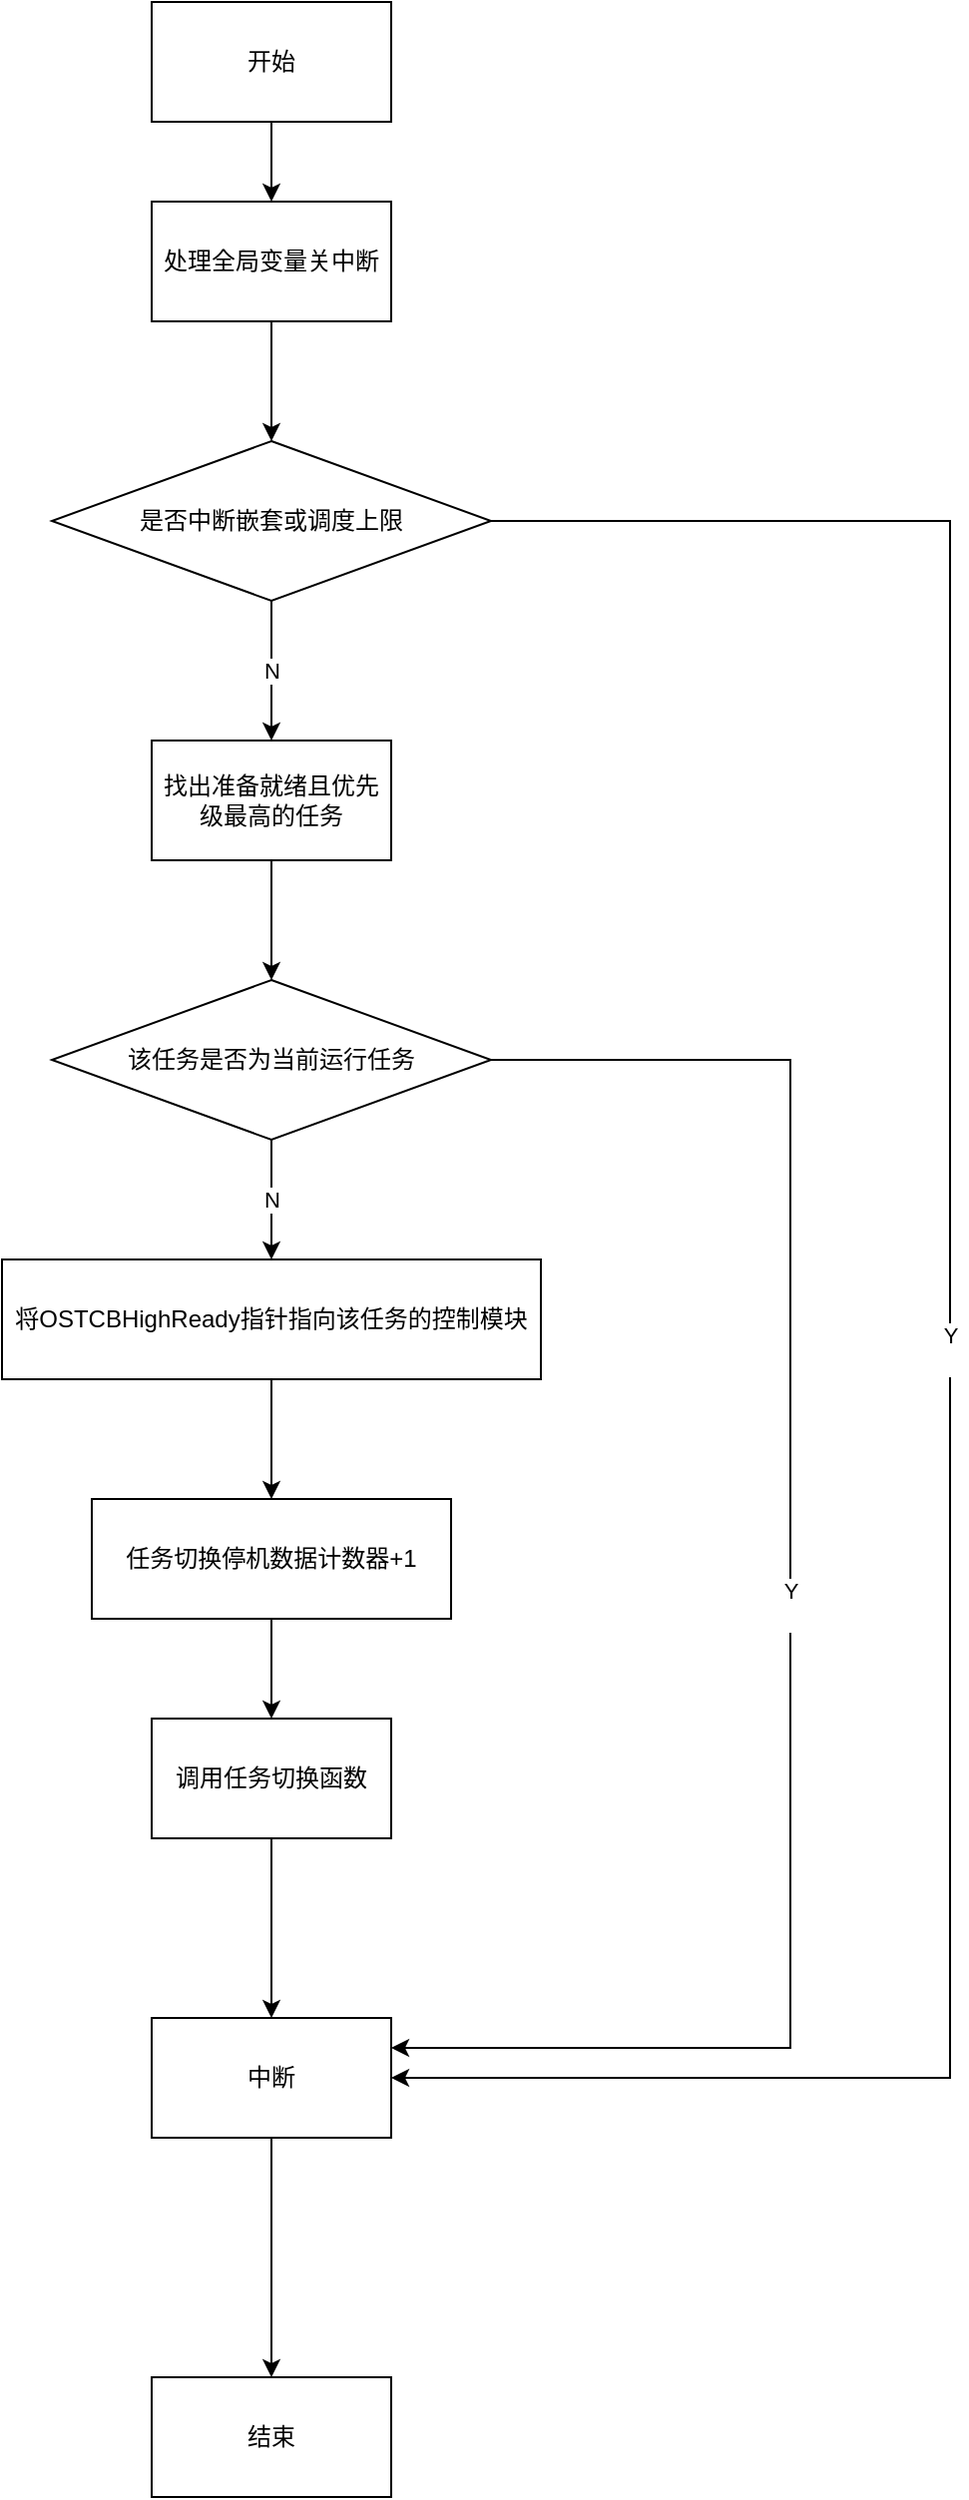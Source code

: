 <mxfile version="24.4.6" type="github">
  <diagram id="C5RBs43oDa-KdzZeNtuy" name="Page-1">
    <mxGraphModel dx="1050" dy="1691" grid="1" gridSize="10" guides="1" tooltips="1" connect="1" arrows="1" fold="1" page="1" pageScale="1" pageWidth="827" pageHeight="1169" math="0" shadow="0">
      <root>
        <mxCell id="WIyWlLk6GJQsqaUBKTNV-0" />
        <mxCell id="WIyWlLk6GJQsqaUBKTNV-1" parent="WIyWlLk6GJQsqaUBKTNV-0" />
        <mxCell id="A5-QNZRgNm4B5PNgfIuX-0" value="开始" style="rounded=0;whiteSpace=wrap;html=1;" vertex="1" parent="WIyWlLk6GJQsqaUBKTNV-1">
          <mxGeometry x="160" y="-280" width="120" height="60" as="geometry" />
        </mxCell>
        <mxCell id="A5-QNZRgNm4B5PNgfIuX-1" value="处理全局变量关中断" style="rounded=0;whiteSpace=wrap;html=1;" vertex="1" parent="WIyWlLk6GJQsqaUBKTNV-1">
          <mxGeometry x="160" y="-180" width="120" height="60" as="geometry" />
        </mxCell>
        <mxCell id="A5-QNZRgNm4B5PNgfIuX-2" value="是否中断嵌套或调度上限" style="rhombus;whiteSpace=wrap;html=1;" vertex="1" parent="WIyWlLk6GJQsqaUBKTNV-1">
          <mxGeometry x="110" y="-60" width="220" height="80" as="geometry" />
        </mxCell>
        <mxCell id="A5-QNZRgNm4B5PNgfIuX-5" value="" style="endArrow=classic;html=1;rounded=0;entryX=0.5;entryY=0;entryDx=0;entryDy=0;exitX=0.5;exitY=1;exitDx=0;exitDy=0;" edge="1" parent="WIyWlLk6GJQsqaUBKTNV-1" source="A5-QNZRgNm4B5PNgfIuX-1" target="A5-QNZRgNm4B5PNgfIuX-2">
          <mxGeometry width="50" height="50" relative="1" as="geometry">
            <mxPoint x="200" y="-20" as="sourcePoint" />
            <mxPoint x="250" y="-70" as="targetPoint" />
          </mxGeometry>
        </mxCell>
        <mxCell id="A5-QNZRgNm4B5PNgfIuX-6" value="" style="endArrow=classic;html=1;rounded=0;exitX=0.5;exitY=1;exitDx=0;exitDy=0;entryX=0.5;entryY=0;entryDx=0;entryDy=0;" edge="1" parent="WIyWlLk6GJQsqaUBKTNV-1" source="A5-QNZRgNm4B5PNgfIuX-0" target="A5-QNZRgNm4B5PNgfIuX-1">
          <mxGeometry width="50" height="50" relative="1" as="geometry">
            <mxPoint x="190" y="-180" as="sourcePoint" />
            <mxPoint x="280" y="-210" as="targetPoint" />
          </mxGeometry>
        </mxCell>
        <mxCell id="A5-QNZRgNm4B5PNgfIuX-7" value="找出准备就绪且优先级最高的任务" style="rounded=0;whiteSpace=wrap;html=1;" vertex="1" parent="WIyWlLk6GJQsqaUBKTNV-1">
          <mxGeometry x="160" y="90" width="120" height="60" as="geometry" />
        </mxCell>
        <mxCell id="A5-QNZRgNm4B5PNgfIuX-8" value="" style="endArrow=classic;html=1;rounded=0;exitX=0.5;exitY=1;exitDx=0;exitDy=0;" edge="1" parent="WIyWlLk6GJQsqaUBKTNV-1" source="A5-QNZRgNm4B5PNgfIuX-2" target="A5-QNZRgNm4B5PNgfIuX-7">
          <mxGeometry relative="1" as="geometry">
            <mxPoint x="170" y="150" as="sourcePoint" />
            <mxPoint x="270" y="150" as="targetPoint" />
          </mxGeometry>
        </mxCell>
        <mxCell id="A5-QNZRgNm4B5PNgfIuX-9" value="N" style="edgeLabel;resizable=0;html=1;;align=center;verticalAlign=middle;" connectable="0" vertex="1" parent="A5-QNZRgNm4B5PNgfIuX-8">
          <mxGeometry relative="1" as="geometry" />
        </mxCell>
        <mxCell id="A5-QNZRgNm4B5PNgfIuX-10" value="该任务是否为当前运行任务" style="rhombus;whiteSpace=wrap;html=1;" vertex="1" parent="WIyWlLk6GJQsqaUBKTNV-1">
          <mxGeometry x="110" y="210" width="220" height="80" as="geometry" />
        </mxCell>
        <mxCell id="A5-QNZRgNm4B5PNgfIuX-11" value="" style="endArrow=classic;html=1;rounded=0;exitX=0.5;exitY=1;exitDx=0;exitDy=0;entryX=0.5;entryY=0;entryDx=0;entryDy=0;" edge="1" parent="WIyWlLk6GJQsqaUBKTNV-1" source="A5-QNZRgNm4B5PNgfIuX-7" target="A5-QNZRgNm4B5PNgfIuX-10">
          <mxGeometry width="50" height="50" relative="1" as="geometry">
            <mxPoint x="200" y="280" as="sourcePoint" />
            <mxPoint x="250" y="230" as="targetPoint" />
          </mxGeometry>
        </mxCell>
        <mxCell id="A5-QNZRgNm4B5PNgfIuX-12" value="将OSTCBHighReady指针指向该任务的控制模块" style="rounded=0;whiteSpace=wrap;html=1;" vertex="1" parent="WIyWlLk6GJQsqaUBKTNV-1">
          <mxGeometry x="85" y="350" width="270" height="60" as="geometry" />
        </mxCell>
        <mxCell id="A5-QNZRgNm4B5PNgfIuX-13" value="" style="endArrow=classic;html=1;rounded=0;exitX=0.5;exitY=1;exitDx=0;exitDy=0;entryX=0.5;entryY=0;entryDx=0;entryDy=0;" edge="1" parent="WIyWlLk6GJQsqaUBKTNV-1" source="A5-QNZRgNm4B5PNgfIuX-10" target="A5-QNZRgNm4B5PNgfIuX-12">
          <mxGeometry relative="1" as="geometry">
            <mxPoint x="170" y="350" as="sourcePoint" />
            <mxPoint x="270" y="350" as="targetPoint" />
          </mxGeometry>
        </mxCell>
        <mxCell id="A5-QNZRgNm4B5PNgfIuX-14" value="N" style="edgeLabel;resizable=0;html=1;;align=center;verticalAlign=middle;" connectable="0" vertex="1" parent="A5-QNZRgNm4B5PNgfIuX-13">
          <mxGeometry relative="1" as="geometry" />
        </mxCell>
        <mxCell id="A5-QNZRgNm4B5PNgfIuX-15" value="任务切换停机数据计数器+1" style="rounded=0;whiteSpace=wrap;html=1;" vertex="1" parent="WIyWlLk6GJQsqaUBKTNV-1">
          <mxGeometry x="130" y="470" width="180" height="60" as="geometry" />
        </mxCell>
        <mxCell id="A5-QNZRgNm4B5PNgfIuX-16" value="调用任务切换函数" style="rounded=0;whiteSpace=wrap;html=1;" vertex="1" parent="WIyWlLk6GJQsqaUBKTNV-1">
          <mxGeometry x="160" y="580" width="120" height="60" as="geometry" />
        </mxCell>
        <mxCell id="A5-QNZRgNm4B5PNgfIuX-17" value="中断" style="rounded=0;whiteSpace=wrap;html=1;" vertex="1" parent="WIyWlLk6GJQsqaUBKTNV-1">
          <mxGeometry x="160" y="730" width="120" height="60" as="geometry" />
        </mxCell>
        <mxCell id="A5-QNZRgNm4B5PNgfIuX-18" value="结束" style="rounded=0;whiteSpace=wrap;html=1;" vertex="1" parent="WIyWlLk6GJQsqaUBKTNV-1">
          <mxGeometry x="160" y="910" width="120" height="60" as="geometry" />
        </mxCell>
        <mxCell id="A5-QNZRgNm4B5PNgfIuX-19" value="" style="endArrow=classic;html=1;rounded=0;exitX=0.5;exitY=1;exitDx=0;exitDy=0;entryX=0.5;entryY=0;entryDx=0;entryDy=0;" edge="1" parent="WIyWlLk6GJQsqaUBKTNV-1" source="A5-QNZRgNm4B5PNgfIuX-12" target="A5-QNZRgNm4B5PNgfIuX-15">
          <mxGeometry width="50" height="50" relative="1" as="geometry">
            <mxPoint x="200" y="680" as="sourcePoint" />
            <mxPoint x="250" y="630" as="targetPoint" />
          </mxGeometry>
        </mxCell>
        <mxCell id="A5-QNZRgNm4B5PNgfIuX-20" value="" style="endArrow=classic;html=1;rounded=0;entryX=0.5;entryY=0;entryDx=0;entryDy=0;" edge="1" parent="WIyWlLk6GJQsqaUBKTNV-1" source="A5-QNZRgNm4B5PNgfIuX-15" target="A5-QNZRgNm4B5PNgfIuX-16">
          <mxGeometry width="50" height="50" relative="1" as="geometry">
            <mxPoint x="200" y="680" as="sourcePoint" />
            <mxPoint x="250" y="630" as="targetPoint" />
          </mxGeometry>
        </mxCell>
        <mxCell id="A5-QNZRgNm4B5PNgfIuX-21" value="" style="endArrow=classic;html=1;rounded=0;entryX=0.5;entryY=0;entryDx=0;entryDy=0;exitX=0.5;exitY=1;exitDx=0;exitDy=0;" edge="1" parent="WIyWlLk6GJQsqaUBKTNV-1" source="A5-QNZRgNm4B5PNgfIuX-16" target="A5-QNZRgNm4B5PNgfIuX-17">
          <mxGeometry width="50" height="50" relative="1" as="geometry">
            <mxPoint x="195" y="710" as="sourcePoint" />
            <mxPoint x="245" y="660" as="targetPoint" />
          </mxGeometry>
        </mxCell>
        <mxCell id="A5-QNZRgNm4B5PNgfIuX-22" value="" style="endArrow=classic;html=1;rounded=0;entryX=0.5;entryY=0;entryDx=0;entryDy=0;exitX=0.5;exitY=1;exitDx=0;exitDy=0;" edge="1" parent="WIyWlLk6GJQsqaUBKTNV-1" source="A5-QNZRgNm4B5PNgfIuX-17" target="A5-QNZRgNm4B5PNgfIuX-18">
          <mxGeometry width="50" height="50" relative="1" as="geometry">
            <mxPoint x="200" y="790" as="sourcePoint" />
            <mxPoint x="250" y="740" as="targetPoint" />
          </mxGeometry>
        </mxCell>
        <mxCell id="A5-QNZRgNm4B5PNgfIuX-24" value="" style="endArrow=classic;html=1;rounded=0;exitX=1;exitY=0.5;exitDx=0;exitDy=0;entryX=1;entryY=0.5;entryDx=0;entryDy=0;" edge="1" parent="WIyWlLk6GJQsqaUBKTNV-1" source="A5-QNZRgNm4B5PNgfIuX-2" target="A5-QNZRgNm4B5PNgfIuX-17">
          <mxGeometry relative="1" as="geometry">
            <mxPoint x="520" y="410" as="sourcePoint" />
            <mxPoint x="620" y="410" as="targetPoint" />
            <Array as="points">
              <mxPoint x="560" y="-20" />
              <mxPoint x="560" y="370" />
              <mxPoint x="560" y="760" />
            </Array>
          </mxGeometry>
        </mxCell>
        <mxCell id="A5-QNZRgNm4B5PNgfIuX-25" value="Y&lt;div&gt;&lt;br&gt;&lt;/div&gt;" style="edgeLabel;resizable=0;html=1;;align=center;verticalAlign=middle;" connectable="0" vertex="1" parent="A5-QNZRgNm4B5PNgfIuX-24">
          <mxGeometry relative="1" as="geometry" />
        </mxCell>
        <mxCell id="A5-QNZRgNm4B5PNgfIuX-26" value="" style="endArrow=classic;html=1;rounded=0;exitX=1;exitY=0.5;exitDx=0;exitDy=0;entryX=1;entryY=0.25;entryDx=0;entryDy=0;" edge="1" parent="WIyWlLk6GJQsqaUBKTNV-1" source="A5-QNZRgNm4B5PNgfIuX-10" target="A5-QNZRgNm4B5PNgfIuX-17">
          <mxGeometry relative="1" as="geometry">
            <mxPoint x="520" y="370" as="sourcePoint" />
            <mxPoint x="620" y="370" as="targetPoint" />
            <Array as="points">
              <mxPoint x="480" y="250" />
              <mxPoint x="480" y="745" />
            </Array>
          </mxGeometry>
        </mxCell>
        <mxCell id="A5-QNZRgNm4B5PNgfIuX-27" value="Y&lt;div&gt;&lt;br&gt;&lt;/div&gt;" style="edgeLabel;resizable=0;html=1;;align=center;verticalAlign=middle;" connectable="0" vertex="1" parent="A5-QNZRgNm4B5PNgfIuX-26">
          <mxGeometry relative="1" as="geometry" />
        </mxCell>
      </root>
    </mxGraphModel>
  </diagram>
</mxfile>
